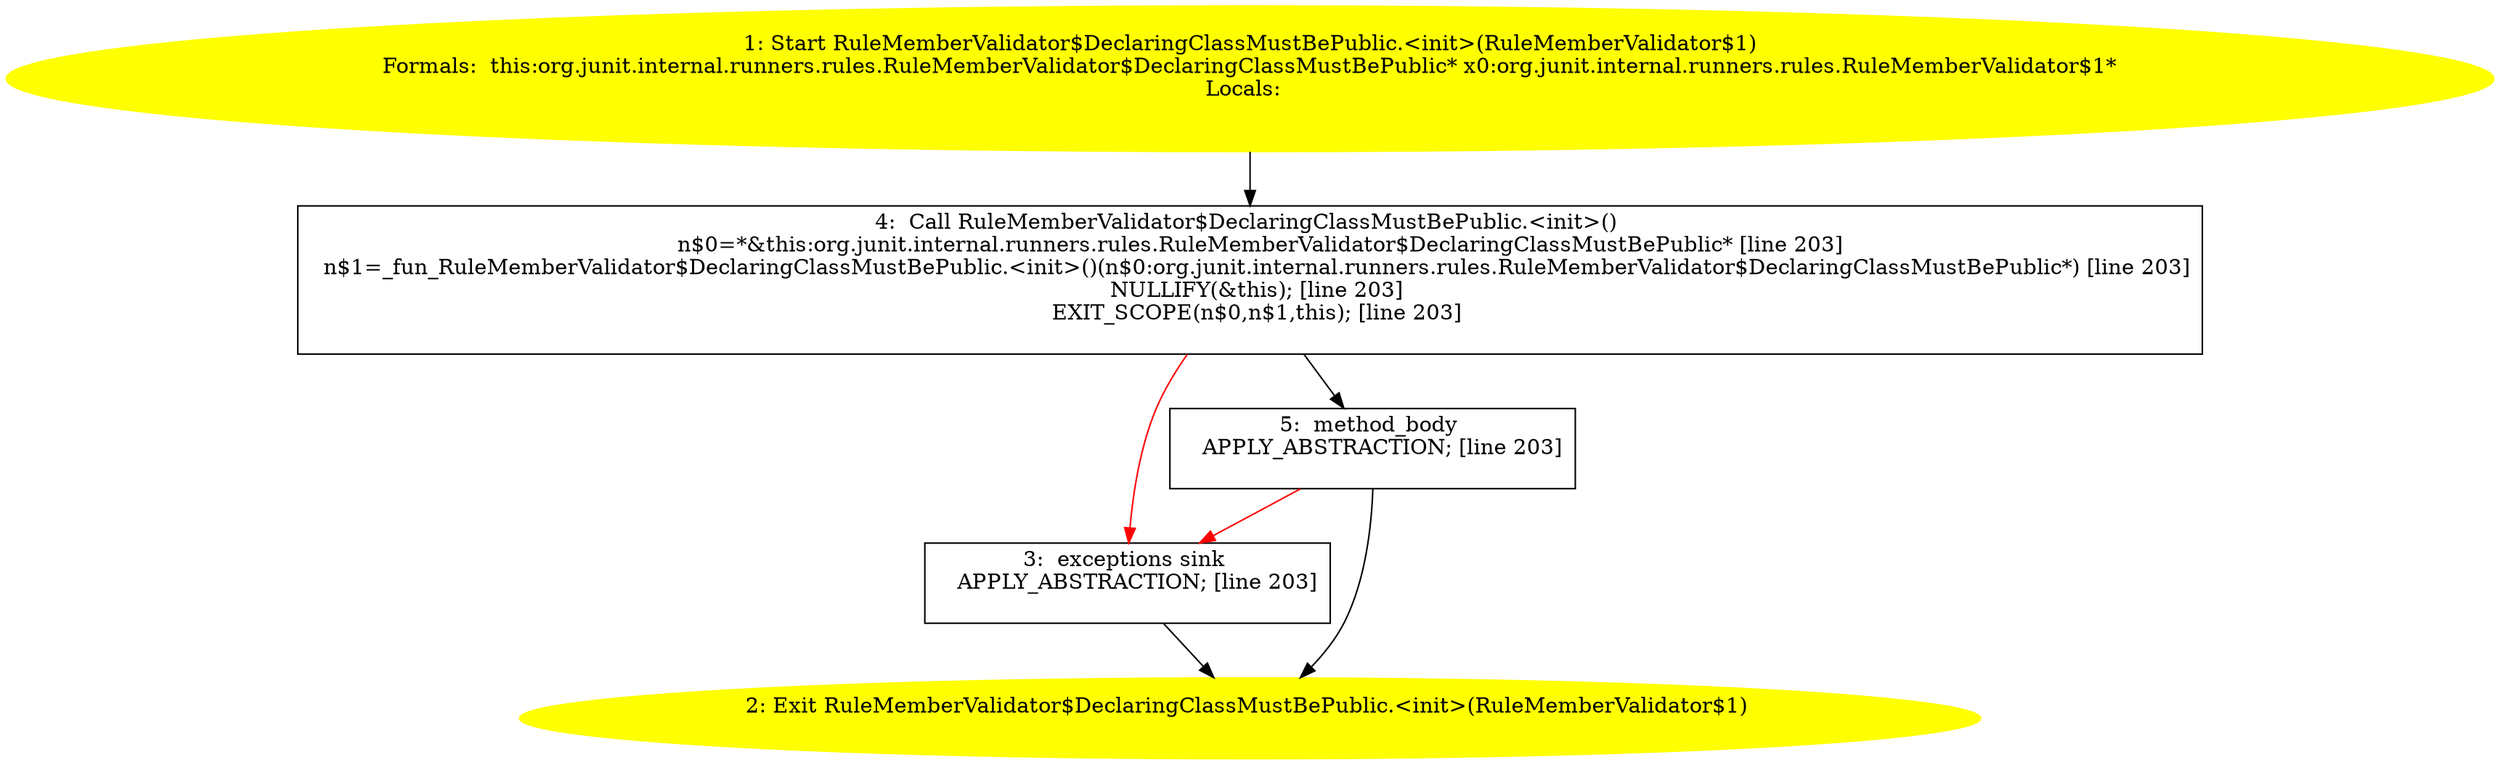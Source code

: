 /* @generated */
digraph cfg {
"org.junit.internal.runners.rules.RuleMemberValidator$DeclaringClassMustBePublic.<init>(org.junit.int.ddc050ecc5637ba3cf1b1c888889a6de_1" [label="1: Start RuleMemberValidator$DeclaringClassMustBePublic.<init>(RuleMemberValidator$1)\nFormals:  this:org.junit.internal.runners.rules.RuleMemberValidator$DeclaringClassMustBePublic* x0:org.junit.internal.runners.rules.RuleMemberValidator$1*\nLocals:  \n  " color=yellow style=filled]
	

	 "org.junit.internal.runners.rules.RuleMemberValidator$DeclaringClassMustBePublic.<init>(org.junit.int.ddc050ecc5637ba3cf1b1c888889a6de_1" -> "org.junit.internal.runners.rules.RuleMemberValidator$DeclaringClassMustBePublic.<init>(org.junit.int.ddc050ecc5637ba3cf1b1c888889a6de_4" ;
"org.junit.internal.runners.rules.RuleMemberValidator$DeclaringClassMustBePublic.<init>(org.junit.int.ddc050ecc5637ba3cf1b1c888889a6de_2" [label="2: Exit RuleMemberValidator$DeclaringClassMustBePublic.<init>(RuleMemberValidator$1) \n  " color=yellow style=filled]
	

"org.junit.internal.runners.rules.RuleMemberValidator$DeclaringClassMustBePublic.<init>(org.junit.int.ddc050ecc5637ba3cf1b1c888889a6de_3" [label="3:  exceptions sink \n   APPLY_ABSTRACTION; [line 203]\n " shape="box"]
	

	 "org.junit.internal.runners.rules.RuleMemberValidator$DeclaringClassMustBePublic.<init>(org.junit.int.ddc050ecc5637ba3cf1b1c888889a6de_3" -> "org.junit.internal.runners.rules.RuleMemberValidator$DeclaringClassMustBePublic.<init>(org.junit.int.ddc050ecc5637ba3cf1b1c888889a6de_2" ;
"org.junit.internal.runners.rules.RuleMemberValidator$DeclaringClassMustBePublic.<init>(org.junit.int.ddc050ecc5637ba3cf1b1c888889a6de_4" [label="4:  Call RuleMemberValidator$DeclaringClassMustBePublic.<init>() \n   n$0=*&this:org.junit.internal.runners.rules.RuleMemberValidator$DeclaringClassMustBePublic* [line 203]\n  n$1=_fun_RuleMemberValidator$DeclaringClassMustBePublic.<init>()(n$0:org.junit.internal.runners.rules.RuleMemberValidator$DeclaringClassMustBePublic*) [line 203]\n  NULLIFY(&this); [line 203]\n  EXIT_SCOPE(n$0,n$1,this); [line 203]\n " shape="box"]
	

	 "org.junit.internal.runners.rules.RuleMemberValidator$DeclaringClassMustBePublic.<init>(org.junit.int.ddc050ecc5637ba3cf1b1c888889a6de_4" -> "org.junit.internal.runners.rules.RuleMemberValidator$DeclaringClassMustBePublic.<init>(org.junit.int.ddc050ecc5637ba3cf1b1c888889a6de_5" ;
	 "org.junit.internal.runners.rules.RuleMemberValidator$DeclaringClassMustBePublic.<init>(org.junit.int.ddc050ecc5637ba3cf1b1c888889a6de_4" -> "org.junit.internal.runners.rules.RuleMemberValidator$DeclaringClassMustBePublic.<init>(org.junit.int.ddc050ecc5637ba3cf1b1c888889a6de_3" [color="red" ];
"org.junit.internal.runners.rules.RuleMemberValidator$DeclaringClassMustBePublic.<init>(org.junit.int.ddc050ecc5637ba3cf1b1c888889a6de_5" [label="5:  method_body \n   APPLY_ABSTRACTION; [line 203]\n " shape="box"]
	

	 "org.junit.internal.runners.rules.RuleMemberValidator$DeclaringClassMustBePublic.<init>(org.junit.int.ddc050ecc5637ba3cf1b1c888889a6de_5" -> "org.junit.internal.runners.rules.RuleMemberValidator$DeclaringClassMustBePublic.<init>(org.junit.int.ddc050ecc5637ba3cf1b1c888889a6de_2" ;
	 "org.junit.internal.runners.rules.RuleMemberValidator$DeclaringClassMustBePublic.<init>(org.junit.int.ddc050ecc5637ba3cf1b1c888889a6de_5" -> "org.junit.internal.runners.rules.RuleMemberValidator$DeclaringClassMustBePublic.<init>(org.junit.int.ddc050ecc5637ba3cf1b1c888889a6de_3" [color="red" ];
}
